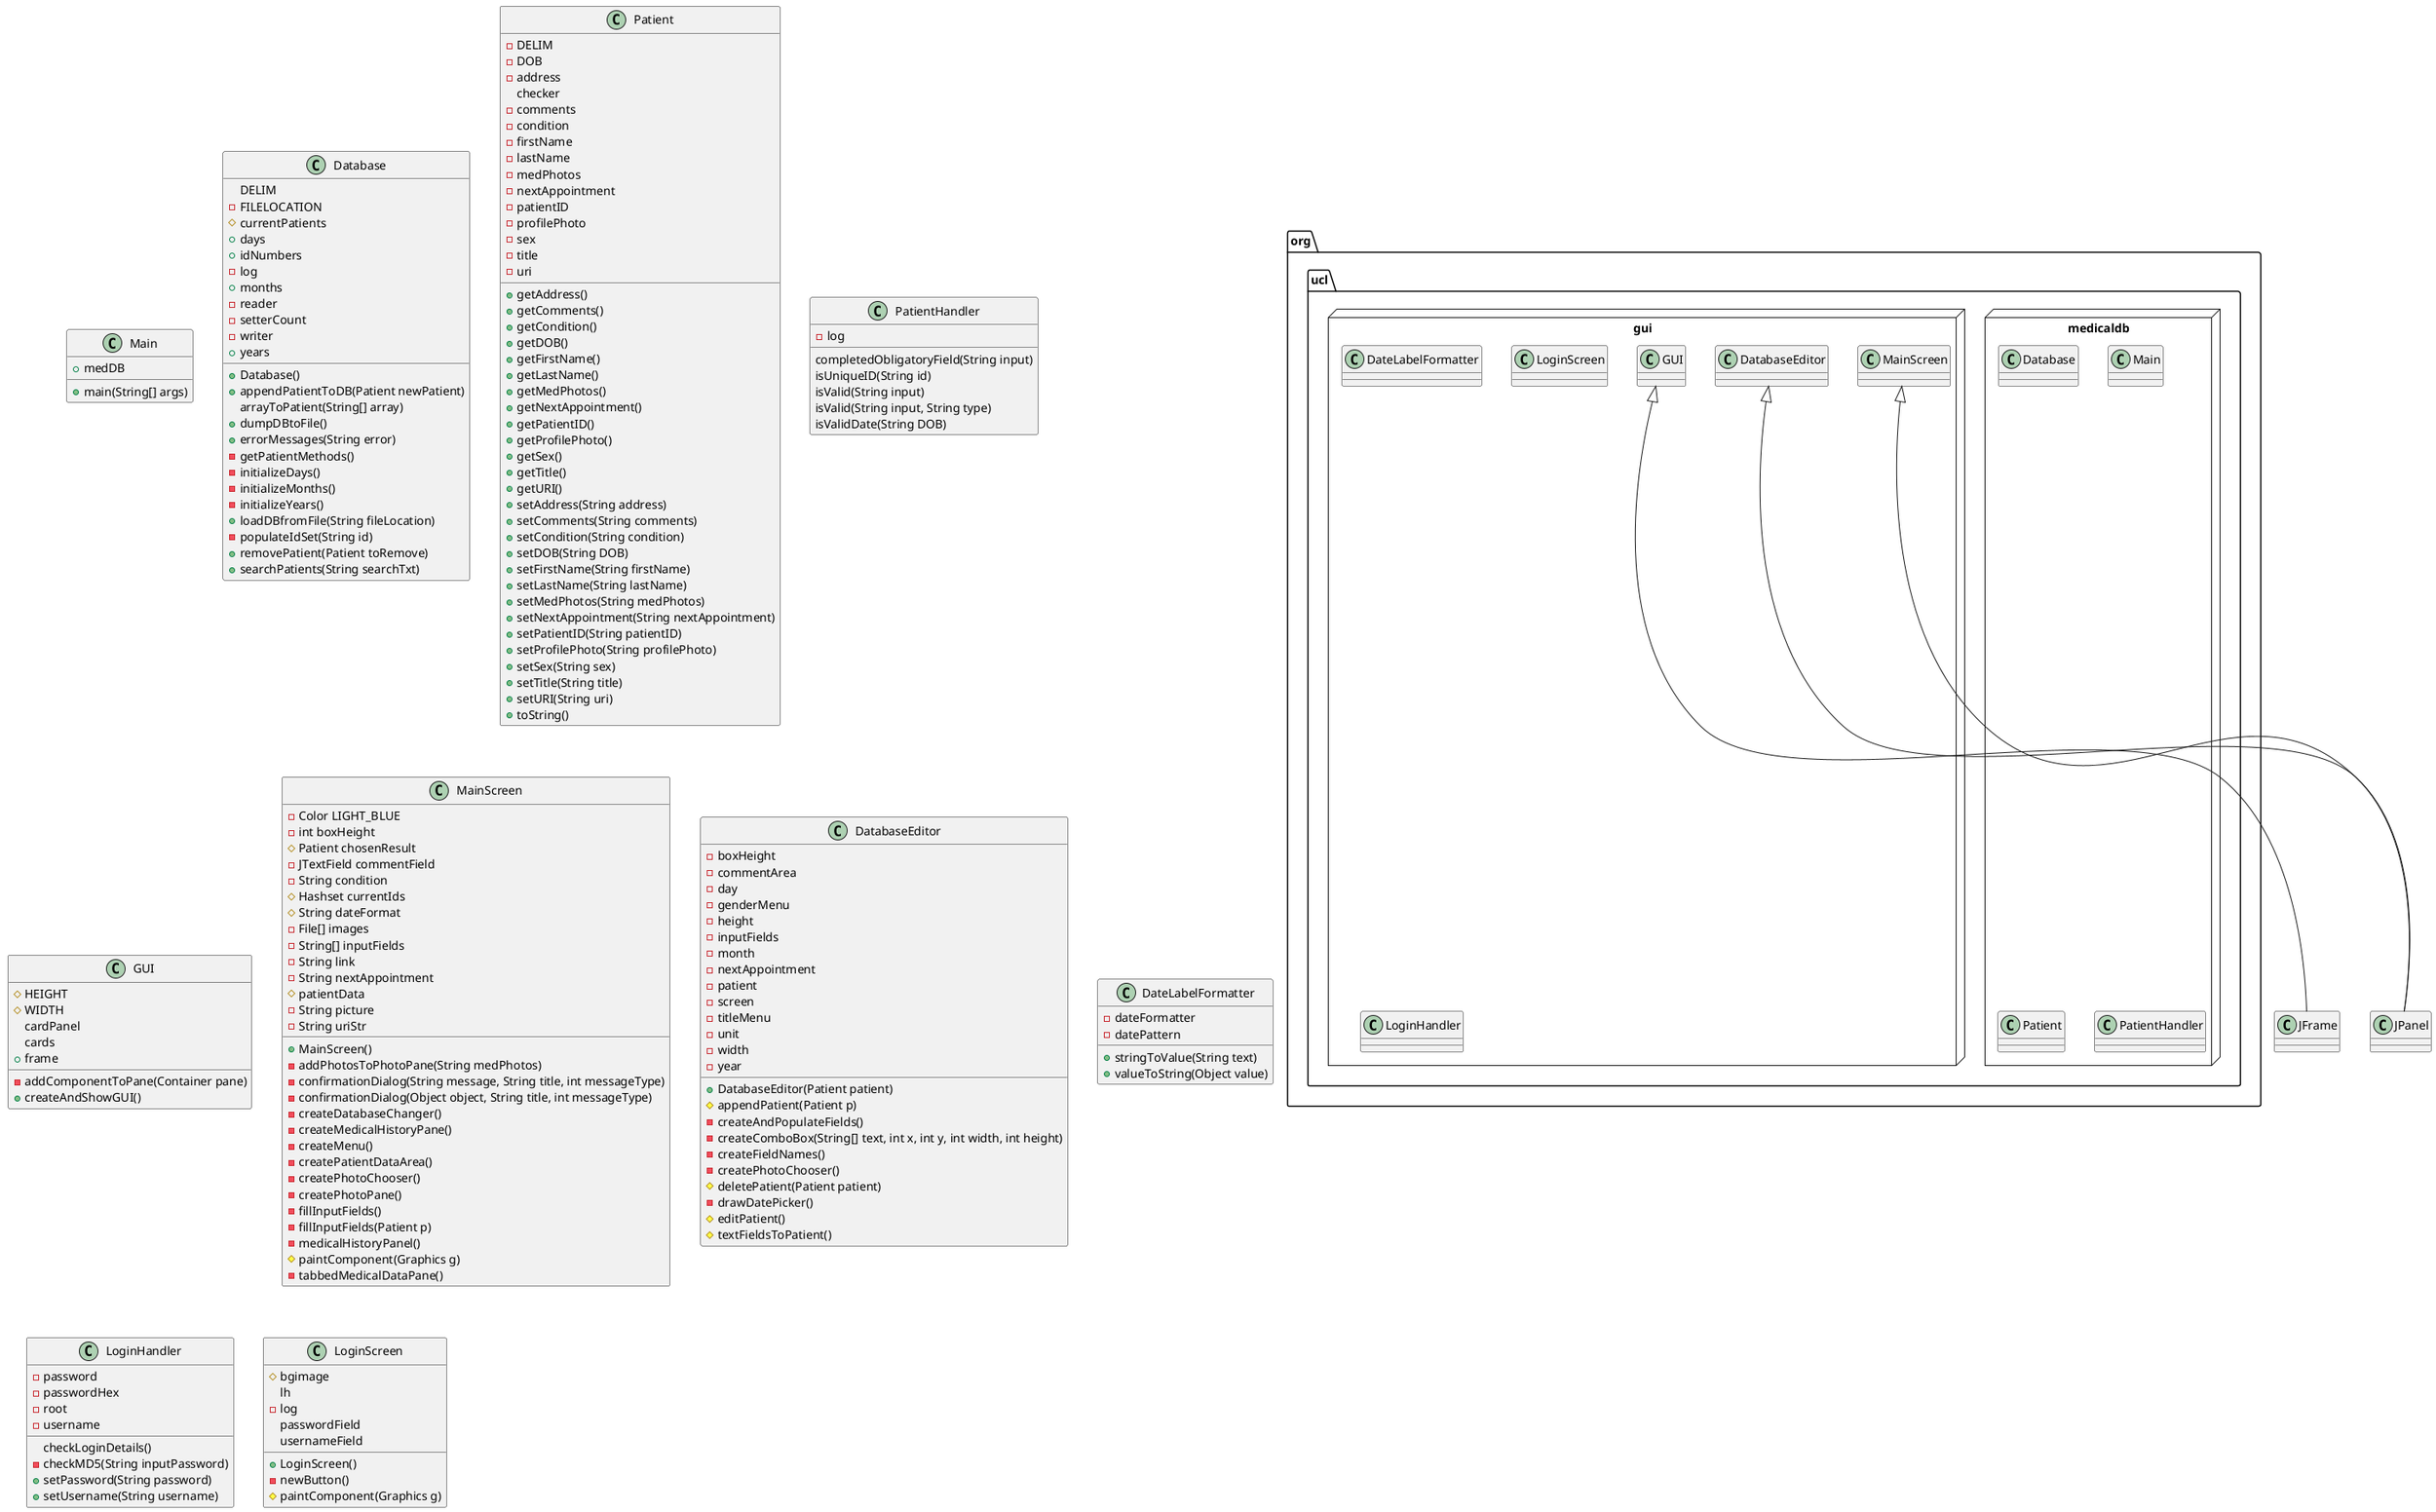 @startuml

package org.ucl.medicaldb <<Node>> {
    class Database
    class Main
    class Patient
    class PatientHandler
}

class Main {
   +medDB
   +main(String[] args)
}

class Database {
    DELIM
   -FILELOCATION
   #currentPatients
   +days
   +idNumbers
   -log
   +months
   -reader
   -setterCount
   -writer
   +years
   +Database()
   +appendPatientToDB(Patient newPatient)
    arrayToPatient(String[] array)
   +dumpDBtoFile()
   +errorMessages(String error)
   -getPatientMethods()
   -initializeDays()
   -initializeMonths()
   -initializeYears()
   +loadDBfromFile(String fileLocation)
   -populateIdSet(String id)
   +removePatient(Patient toRemove)
   +searchPatients(String searchTxt)
}

class Patient {
   -DELIM
   -DOB
   -address
    checker
   -comments
   -condition
   -firstName
   -lastName
   -medPhotos
   -nextAppointment
   -patientID
   -profilePhoto
   -sex
   -title
   -uri
   +getAddress()
   +getComments()
   +getCondition()
   +getDOB()
   +getFirstName()
   +getLastName()
   +getMedPhotos()
   +getNextAppointment()
   +getPatientID()
   +getProfilePhoto()
   +getSex()
   +getTitle()
   +getURI()
   +setAddress(String address)
   +setComments(String comments)
   +setCondition(String condition)
   +setDOB(String DOB)
   +setFirstName(String firstName)
   +setLastName(String lastName)
   +setMedPhotos(String medPhotos)
   +setNextAppointment(String nextAppointment)
   +setPatientID(String patientID)
   +setProfilePhoto(String profilePhoto)
   +setSex(String sex)
   +setTitle(String title)
   +setURI(String uri)
   +toString()
}

class PatientHandler {
   -log
    completedObligatoryField(String input)
    isUniqueID(String id)
    isValid(String input)
    isValid(String input, String type)
    isValidDate(String DOB)
}

package org.ucl.gui <<Node>> {
    class GUI
    class MainScreen
    class DatabaseEditor
    class DateLabelFormatter
    class LoginScreen
    class LoginHandler
}



GUI <|-- JFrame
MainScreen <|-- JPanel
DatabaseEditor <|-- JPanel

class GUI {
   #HEIGHT
   #WIDTH
    cardPanel
    cards
   +frame
   -addComponentToPane(Container pane)
   +createAndShowGUI()
}

class MainScreen {
    - Color LIGHT_BLUE
    - int boxHeight
    # Patient chosenResult
    - JTextField commentField
    - String condition
    # Hashset currentIds
    # String dateFormat
    - File[] images
    - String[] inputFields
    - String link
    - String nextAppointment
    # patientData
    - String picture
    - String uriStr
    + MainScreen()
   -addPhotosToPhotoPane(String medPhotos)
   -confirmationDialog(String message, String title, int messageType)
   -confirmationDialog(Object object, String title, int messageType)
   -createDatabaseChanger()
   -createMedicalHistoryPane()
   -createMenu()
   -createPatientDataArea()
   -createPhotoChooser()
   -createPhotoPane()
   -fillInputFields()
   -fillInputFields(Patient p)
   -medicalHistoryPanel()
   #paintComponent(Graphics g)
   -tabbedMedicalDataPane()
}

class DatabaseEditor {
   -boxHeight
   -commentArea
   -day
   -genderMenu
   -height
   -inputFields
   -month
   -nextAppointment
   -patient
   -screen
   -titleMenu
   -unit
   -width
   -year
   +DatabaseEditor(Patient patient)
   #appendPatient(Patient p)
   -createAndPopulateFields()
   -createComboBox(String[] text, int x, int y, int width, int height)
   -createFieldNames()
   -createPhotoChooser()
   #deletePatient(Patient patient)
   -drawDatePicker()
   #editPatient()
   #textFieldsToPatient()
}

class DateLabelFormatter {
     -dateFormatter
     -datePattern
     +stringToValue(String text)
     +valueToString(Object value)
}

class LoginHandler {
   -password
   -passwordHex
   -root
   -username
    checkLoginDetails()
   -checkMD5(String inputPassword)
   +setPassword(String password)
   +setUsername(String username)
}

class LoginScreen {
   #bgimage
    lh
   -log
    passwordField
    usernameField
   +LoginScreen()
   -newButton()
   #paintComponent(Graphics g)
}
@enduml
